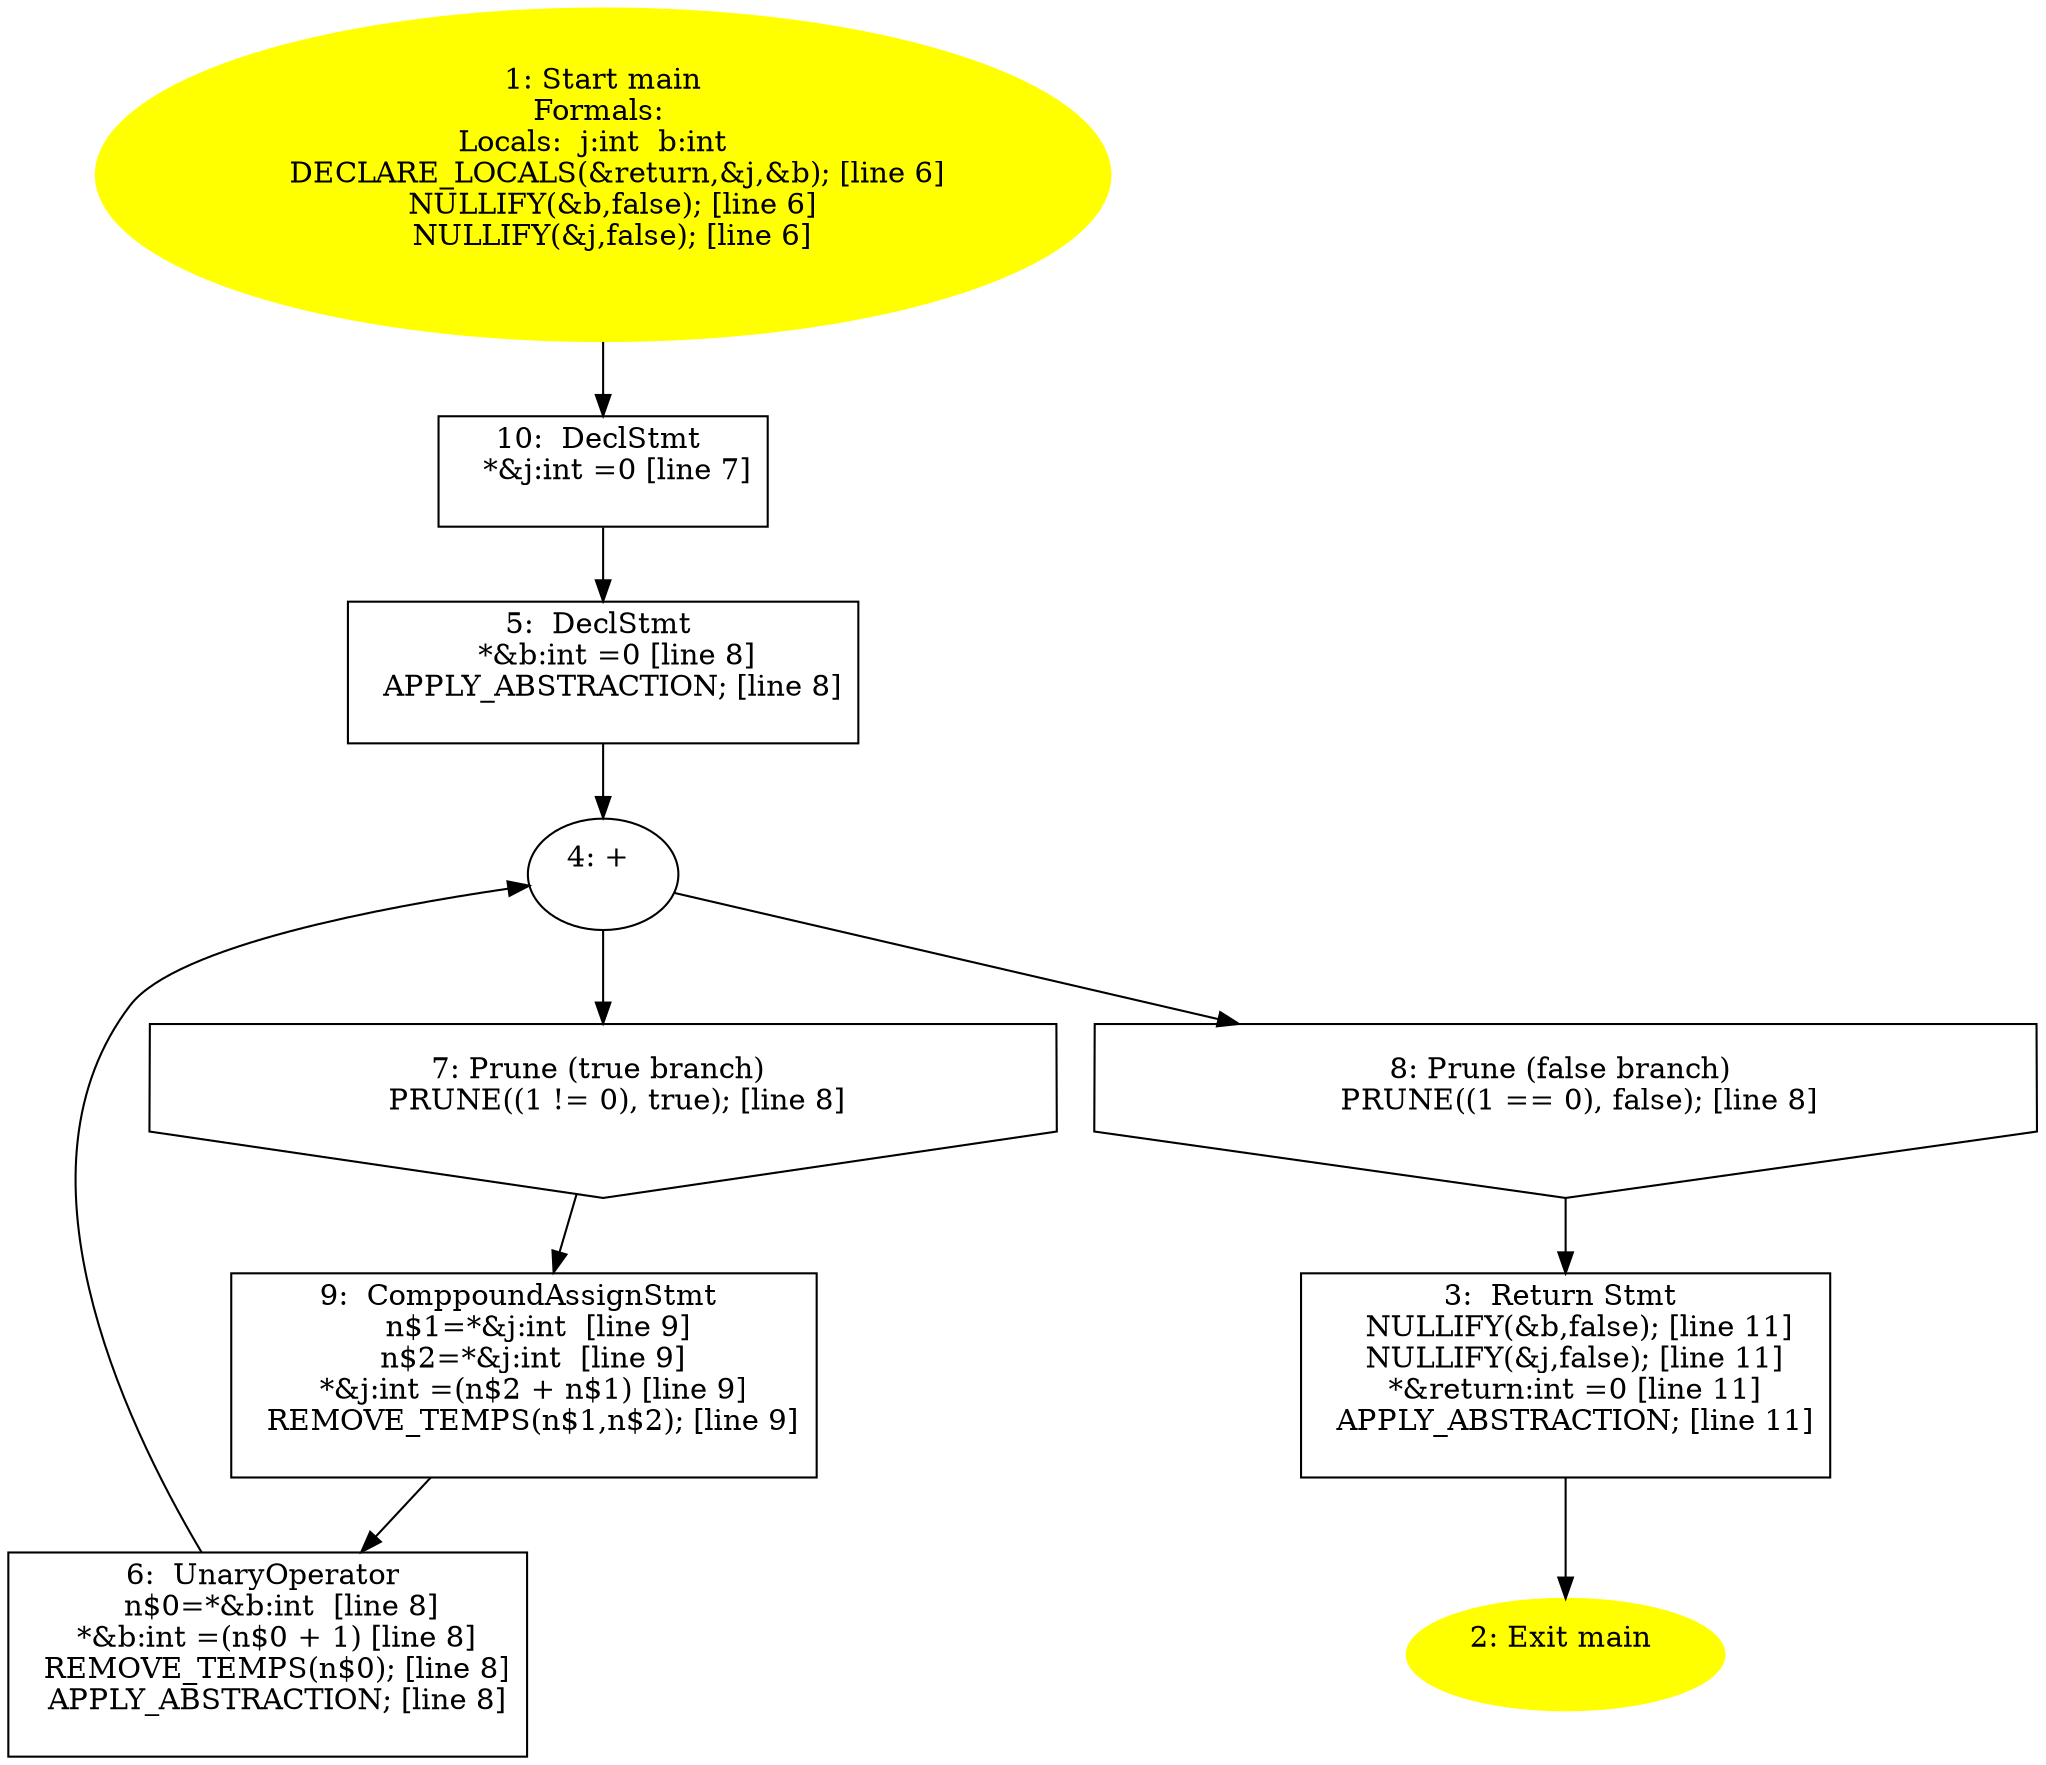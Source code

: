 digraph iCFG {
10 [label="10:  DeclStmt \n   *&j:int =0 [line 7]\n " shape="box"]
	

	 10 -> 5 ;
9 [label="9:  ComppoundAssignStmt \n   n$1=*&j:int  [line 9]\n  n$2=*&j:int  [line 9]\n  *&j:int =(n$2 + n$1) [line 9]\n  REMOVE_TEMPS(n$1,n$2); [line 9]\n " shape="box"]
	

	 9 -> 6 ;
8 [label="8: Prune (false branch) \n   PRUNE((1 == 0), false); [line 8]\n " shape="invhouse"]
	

	 8 -> 3 ;
7 [label="7: Prune (true branch) \n   PRUNE((1 != 0), true); [line 8]\n " shape="invhouse"]
	

	 7 -> 9 ;
6 [label="6:  UnaryOperator \n   n$0=*&b:int  [line 8]\n  *&b:int =(n$0 + 1) [line 8]\n  REMOVE_TEMPS(n$0); [line 8]\n  APPLY_ABSTRACTION; [line 8]\n " shape="box"]
	

	 6 -> 4 ;
5 [label="5:  DeclStmt \n   *&b:int =0 [line 8]\n  APPLY_ABSTRACTION; [line 8]\n " shape="box"]
	

	 5 -> 4 ;
4 [label="4: + \n  " ]
	

	 4 -> 7 ;
	 4 -> 8 ;
3 [label="3:  Return Stmt \n   NULLIFY(&b,false); [line 11]\n  NULLIFY(&j,false); [line 11]\n  *&return:int =0 [line 11]\n  APPLY_ABSTRACTION; [line 11]\n " shape="box"]
	

	 3 -> 2 ;
2 [label="2: Exit main \n  " color=yellow style=filled]
	

1 [label="1: Start main\nFormals: \nLocals:  j:int  b:int  \n   DECLARE_LOCALS(&return,&j,&b); [line 6]\n  NULLIFY(&b,false); [line 6]\n  NULLIFY(&j,false); [line 6]\n " color=yellow style=filled]
	

	 1 -> 10 ;
}
